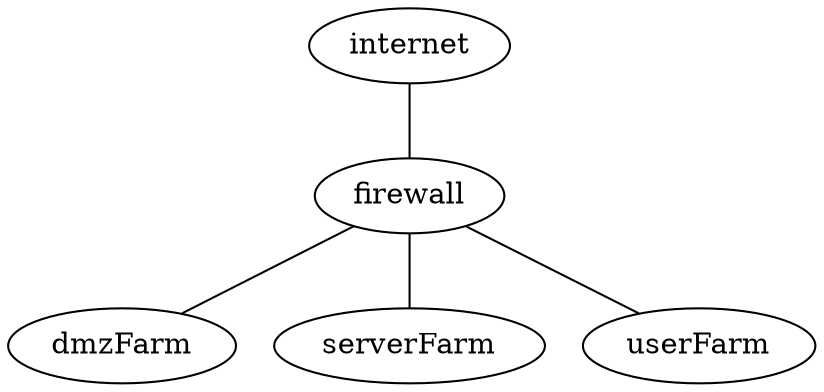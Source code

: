 //
// graphviz-dot-mode
//
// M-x compile
// C-c p
//

digraph networkseperation {

	edge[dir=none]
	
	internet -> firewall
	firewall -> dmzFarm
	firewall -> serverFarm
	firewall -> userFarm

}

